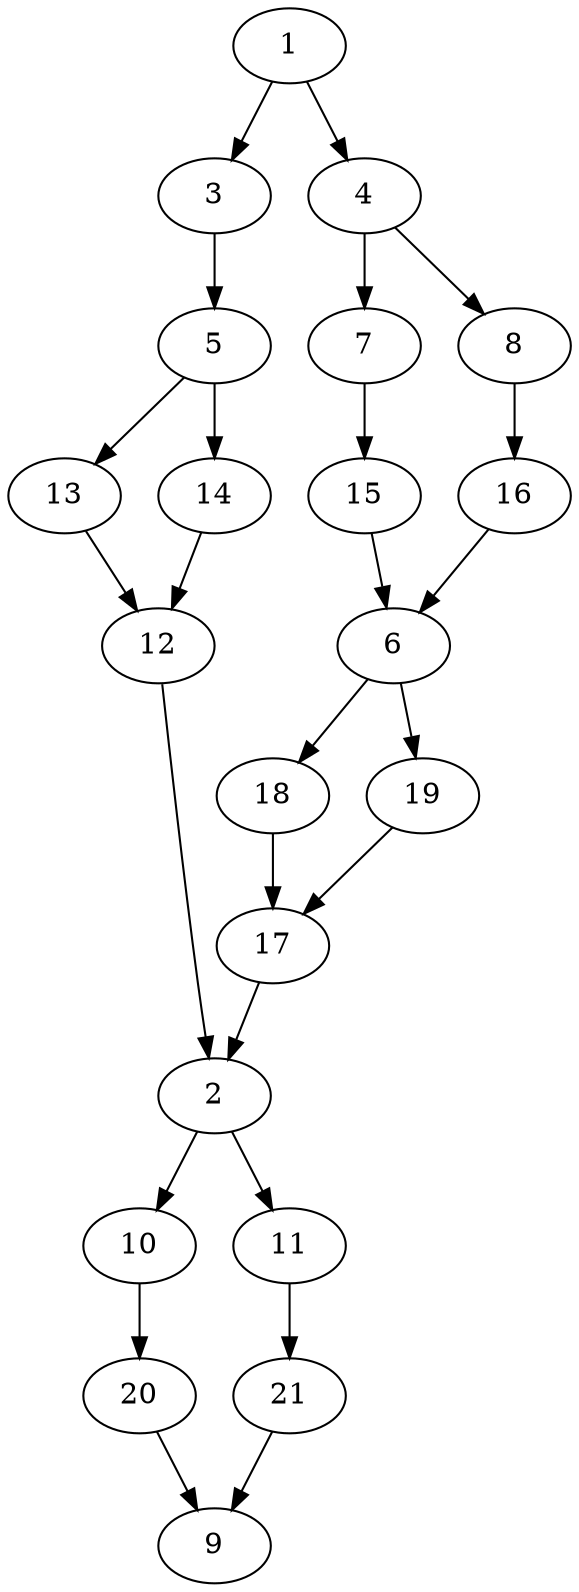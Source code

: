 digraph "core_8p_gb_SeriesParallel-MaxBf-2_Nodes_21_CCR_0.99_WeightType_Random_schedule.gxl" {
	1	 [Weight=7];
	3	 [Weight=10];
	1 -> 3	 [Weight=5];
	4	 [Weight=3];
	1 -> 4	 [Weight=5];
	2	 [Weight=3];
	10	 [Weight=3];
	2 -> 10	 [Weight=8];
	11	 [Weight=6];
	2 -> 11	 [Weight=5];
	5	 [Weight=8];
	3 -> 5	 [Weight=7];
	7	 [Weight=13];
	4 -> 7	 [Weight=7];
	8	 [Weight=6];
	4 -> 8	 [Weight=5];
	13	 [Weight=7];
	5 -> 13	 [Weight=9];
	14	 [Weight=10];
	5 -> 14	 [Weight=7];
	6	 [Weight=4];
	18	 [Weight=14];
	6 -> 18	 [Weight=4];
	19	 [Weight=3];
	6 -> 19	 [Weight=9];
	15	 [Weight=14];
	7 -> 15	 [Weight=9];
	16	 [Weight=13];
	8 -> 16	 [Weight=2];
	9	 [Weight=14];
	20	 [Weight=6];
	10 -> 20	 [Weight=10];
	21	 [Weight=4];
	11 -> 21	 [Weight=4];
	12	 [Weight=14];
	12 -> 2	 [Weight=10];
	13 -> 12	 [Weight=5];
	14 -> 12	 [Weight=10];
	15 -> 6	 [Weight=5];
	16 -> 6	 [Weight=8];
	17	 [Weight=4];
	17 -> 2	 [Weight=2];
	18 -> 17	 [Weight=6];
	19 -> 17	 [Weight=9];
	20 -> 9	 [Weight=6];
	21 -> 9	 [Weight=8];
}
